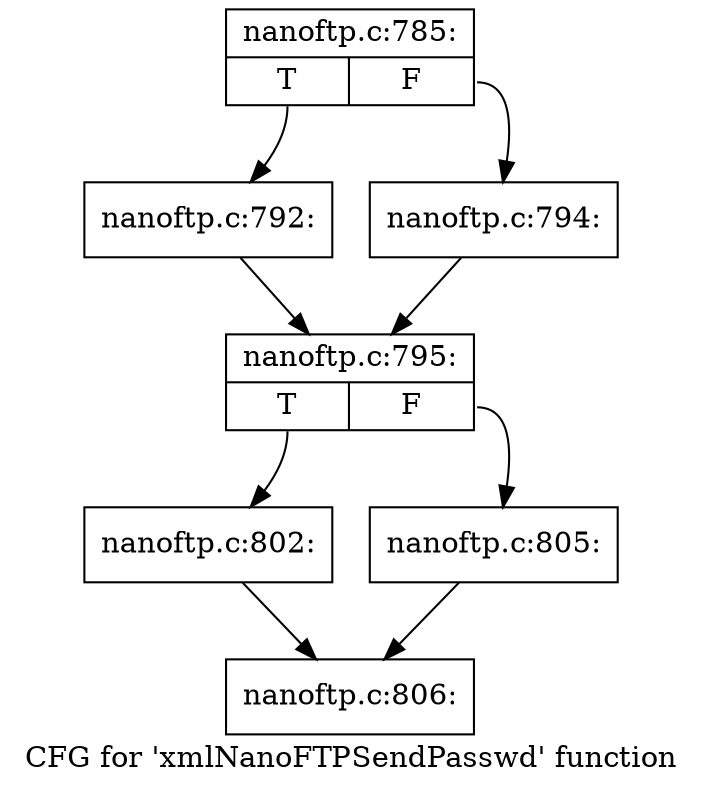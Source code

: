 digraph "CFG for 'xmlNanoFTPSendPasswd' function" {
	label="CFG for 'xmlNanoFTPSendPasswd' function";

	Node0x561533da6600 [shape=record,label="{nanoftp.c:785:|{<s0>T|<s1>F}}"];
	Node0x561533da6600:s0 -> Node0x561533da7760;
	Node0x561533da6600:s1 -> Node0x561533da7800;
	Node0x561533da7760 [shape=record,label="{nanoftp.c:792:}"];
	Node0x561533da7760 -> Node0x561533da77b0;
	Node0x561533da7800 [shape=record,label="{nanoftp.c:794:}"];
	Node0x561533da7800 -> Node0x561533da77b0;
	Node0x561533da77b0 [shape=record,label="{nanoftp.c:795:|{<s0>T|<s1>F}}"];
	Node0x561533da77b0:s0 -> Node0x561533da8c40;
	Node0x561533da77b0:s1 -> Node0x561533da8c90;
	Node0x561533da8c40 [shape=record,label="{nanoftp.c:802:}"];
	Node0x561533da8c40 -> Node0x561533da6650;
	Node0x561533da8c90 [shape=record,label="{nanoftp.c:805:}"];
	Node0x561533da8c90 -> Node0x561533da6650;
	Node0x561533da6650 [shape=record,label="{nanoftp.c:806:}"];
}
